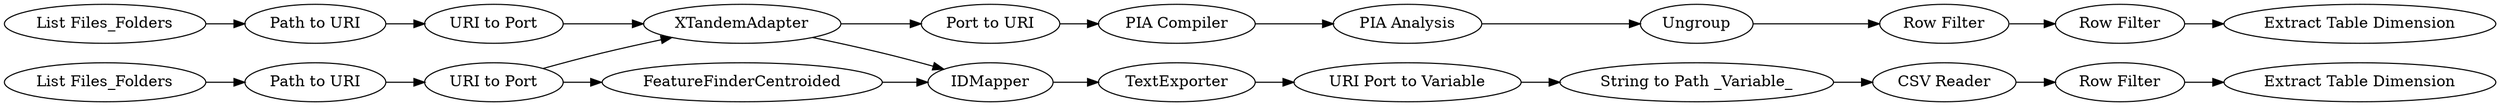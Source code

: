 digraph {
	3 [label="URI to Port"]
	7 [label="URI to Port"]
	11 [label="Port to URI"]
	12 [label="PIA Compiler"]
	13 [label="PIA Analysis"]
	15 [label=Ungroup]
	16 [label="Row Filter"]
	18 [label="URI Port to Variable"]
	20 [label="Row Filter"]
	21 [label="Extract Table Dimension"]
	22 [label="Extract Table Dimension"]
	27 [label=XTandemAdapter]
	30 [label=IDMapper]
	31 [label=TextExporter]
	32 [label=FeatureFinderCentroided]
	34 [label="List Files_Folders"]
	35 [label="Path to URI"]
	36 [label="List Files_Folders"]
	37 [label="Path to URI"]
	38 [label="Row Filter"]
	39 [label="CSV Reader"]
	40 [label="String to Path _Variable_"]
	3 -> 32
	3 -> 27
	7 -> 27
	11 -> 12
	12 -> 13
	13 -> 15
	15 -> 16
	16 -> 38
	18 -> 40
	20 -> 22
	27 -> 30
	27 -> 11
	30 -> 31
	31 -> 18
	32 -> 30
	34 -> 35
	35 -> 3
	36 -> 37
	37 -> 7
	38 -> 21
	39 -> 20
	40 -> 39
	rankdir=LR
}
